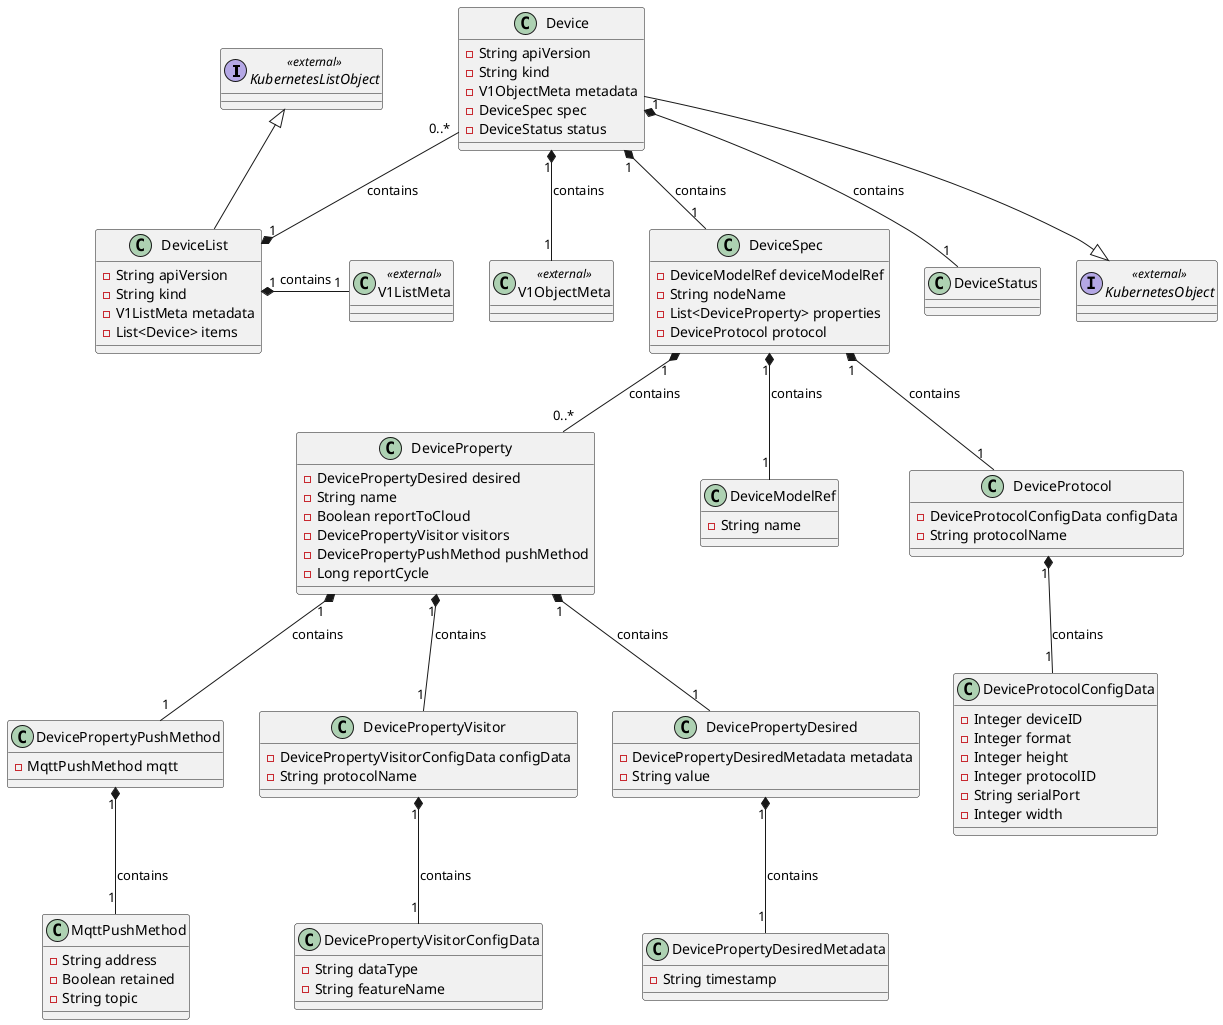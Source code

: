 @startuml
' 设置布局方向为从上到下

' 定义外部接口和类
interface KubernetesListObject <<external>>
interface KubernetesObject <<external>>
class V1ListMeta <<external>>
class V1ObjectMeta <<external>>

KubernetesListObject -[hidden]right- Device
DeviceList -[hidden]right- KubernetesObject
Device -[hidden]right- DeviceList
DeviceList -[hidden]right- V1ListMeta


' 定义设备相关类及其字段
class DeviceSpec {
  - DeviceModelRef deviceModelRef
  - String nodeName
  - List<DeviceProperty> properties
  - DeviceProtocol protocol
}

class DeviceProperty {
  - DevicePropertyDesired desired
  - String name
  - Boolean reportToCloud
  - DevicePropertyVisitor visitors
  - DevicePropertyPushMethod pushMethod
  - Long reportCycle
}

class DeviceList {
  - String apiVersion
  - String kind
  - V1ListMeta metadata
  - List<Device> items
}

class Device {
  - String apiVersion
  - String kind
  - V1ObjectMeta metadata
  - DeviceSpec spec
  - DeviceStatus status
}

class DeviceModelRef {
  - String name
}

class DevicePropertyDesired {
  - DevicePropertyDesiredMetadata metadata
  - String value
}

class DevicePropertyDesiredMetadata {
  - String timestamp
}

class DevicePropertyPushMethod {
  - MqttPushMethod mqtt
}

class DevicePropertyVisitor {
  - DevicePropertyVisitorConfigData configData
  - String protocolName
}

class DevicePropertyVisitorConfigData {
  - String dataType
  - String featureName
}

class DeviceProtocol {
  - DeviceProtocolConfigData configData
  - String protocolName
}

class DeviceProtocolConfigData {
  - Integer deviceID
  - Integer format
  - Integer height
  - Integer protocolID
  - String serialPort
  - Integer width
}

class DeviceStatus {
  ' 根据业务需求增加状态字段，此处为空
}

class MqttPushMethod {
  - String address
  - Boolean retained
  - String topic
}

' 显示实现关系，使用 ^-- 将接口放在类的上方
KubernetesListObject ^-- DeviceList
KubernetesObject ^-- Device

' 显示组合关系
DeviceSpec "1" *-- "1" DeviceModelRef : contains
DeviceSpec "1" *-- "0..*" DeviceProperty : contains
DeviceSpec "1" *-- "1" DeviceProtocol : contains
DeviceProperty "1" *-- "1" DevicePropertyDesired : contains
DeviceProperty "1" *-- "1" DevicePropertyVisitor : contains
DeviceProperty "1" *-- "1" DevicePropertyPushMethod : contains
DeviceList "1" *-- "1" V1ListMeta : contains
DeviceList "1" *-- "0..*" Device : contains
Device "1" *-- "1" V1ObjectMeta : contains
Device "1" *-- "1" DeviceSpec : contains
Device "1" *-- "1" DeviceStatus : contains
DevicePropertyDesired "1" *-- "1" DevicePropertyDesiredMetadata : contains
DevicePropertyPushMethod "1" *-- "1" MqttPushMethod : contains
DevicePropertyVisitor "1" *-- "1" DevicePropertyVisitorConfigData : contains
DeviceProtocol "1" *-- "1" DeviceProtocolConfigData : contains
@enduml

